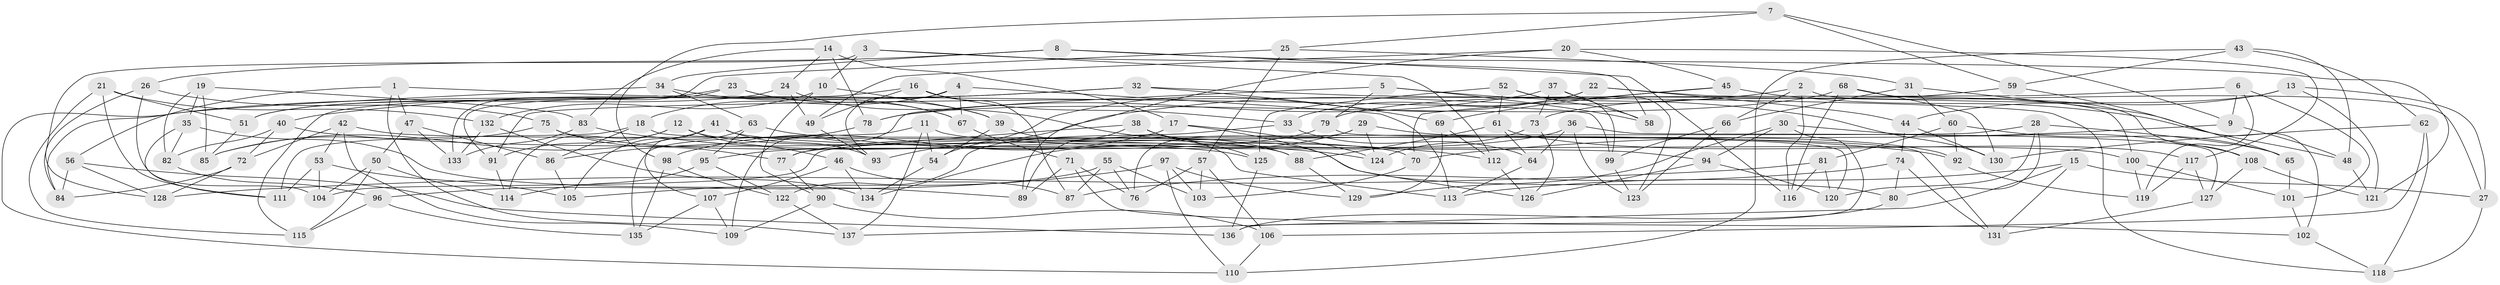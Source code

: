 // coarse degree distribution, {6: 0.6144578313253012, 4: 0.3373493975903614, 5: 0.03614457831325301, 3: 0.012048192771084338}
// Generated by graph-tools (version 1.1) at 2025/52/02/27/25 19:52:33]
// undirected, 137 vertices, 274 edges
graph export_dot {
graph [start="1"]
  node [color=gray90,style=filled];
  1;
  2;
  3;
  4;
  5;
  6;
  7;
  8;
  9;
  10;
  11;
  12;
  13;
  14;
  15;
  16;
  17;
  18;
  19;
  20;
  21;
  22;
  23;
  24;
  25;
  26;
  27;
  28;
  29;
  30;
  31;
  32;
  33;
  34;
  35;
  36;
  37;
  38;
  39;
  40;
  41;
  42;
  43;
  44;
  45;
  46;
  47;
  48;
  49;
  50;
  51;
  52;
  53;
  54;
  55;
  56;
  57;
  58;
  59;
  60;
  61;
  62;
  63;
  64;
  65;
  66;
  67;
  68;
  69;
  70;
  71;
  72;
  73;
  74;
  75;
  76;
  77;
  78;
  79;
  80;
  81;
  82;
  83;
  84;
  85;
  86;
  87;
  88;
  89;
  90;
  91;
  92;
  93;
  94;
  95;
  96;
  97;
  98;
  99;
  100;
  101;
  102;
  103;
  104;
  105;
  106;
  107;
  108;
  109;
  110;
  111;
  112;
  113;
  114;
  115;
  116;
  117;
  118;
  119;
  120;
  121;
  122;
  123;
  124;
  125;
  126;
  127;
  128;
  129;
  130;
  131;
  132;
  133;
  134;
  135;
  136;
  137;
  1 -- 99;
  1 -- 137;
  1 -- 56;
  1 -- 47;
  2 -- 27;
  2 -- 54;
  2 -- 66;
  2 -- 116;
  3 -- 84;
  3 -- 58;
  3 -- 10;
  3 -- 112;
  4 -- 67;
  4 -- 93;
  4 -- 113;
  4 -- 18;
  5 -- 109;
  5 -- 79;
  5 -- 130;
  5 -- 58;
  6 -- 9;
  6 -- 119;
  6 -- 101;
  6 -- 91;
  7 -- 9;
  7 -- 59;
  7 -- 25;
  7 -- 98;
  8 -- 26;
  8 -- 34;
  8 -- 121;
  8 -- 116;
  9 -- 70;
  9 -- 48;
  10 -- 39;
  10 -- 132;
  10 -- 90;
  11 -- 100;
  11 -- 54;
  11 -- 135;
  11 -- 137;
  12 -- 46;
  12 -- 91;
  12 -- 88;
  12 -- 114;
  13 -- 121;
  13 -- 44;
  13 -- 27;
  13 -- 73;
  14 -- 83;
  14 -- 78;
  14 -- 24;
  14 -- 17;
  15 -- 113;
  15 -- 137;
  15 -- 27;
  15 -- 131;
  16 -- 115;
  16 -- 49;
  16 -- 33;
  16 -- 87;
  17 -- 124;
  17 -- 126;
  17 -- 98;
  18 -- 131;
  18 -- 86;
  18 -- 111;
  19 -- 82;
  19 -- 83;
  19 -- 85;
  19 -- 35;
  20 -- 45;
  20 -- 49;
  20 -- 117;
  20 -- 89;
  21 -- 132;
  21 -- 111;
  21 -- 51;
  21 -- 115;
  22 -- 33;
  22 -- 44;
  22 -- 100;
  22 -- 93;
  23 -- 91;
  23 -- 67;
  23 -- 39;
  23 -- 51;
  24 -- 51;
  24 -- 88;
  24 -- 49;
  25 -- 133;
  25 -- 57;
  25 -- 31;
  26 -- 128;
  26 -- 104;
  26 -- 75;
  27 -- 118;
  28 -- 104;
  28 -- 65;
  28 -- 120;
  28 -- 80;
  29 -- 124;
  29 -- 134;
  29 -- 92;
  29 -- 76;
  30 -- 136;
  30 -- 108;
  30 -- 129;
  30 -- 94;
  31 -- 66;
  31 -- 60;
  31 -- 102;
  32 -- 69;
  32 -- 110;
  32 -- 40;
  32 -- 118;
  33 -- 64;
  33 -- 122;
  34 -- 67;
  34 -- 84;
  34 -- 63;
  35 -- 111;
  35 -- 82;
  35 -- 89;
  36 -- 123;
  36 -- 64;
  36 -- 127;
  36 -- 77;
  37 -- 78;
  37 -- 58;
  37 -- 73;
  37 -- 123;
  38 -- 80;
  38 -- 89;
  38 -- 125;
  38 -- 77;
  39 -- 54;
  39 -- 113;
  40 -- 82;
  40 -- 92;
  40 -- 72;
  41 -- 93;
  41 -- 107;
  41 -- 94;
  41 -- 85;
  42 -- 109;
  42 -- 70;
  42 -- 53;
  42 -- 72;
  43 -- 62;
  43 -- 59;
  43 -- 110;
  43 -- 48;
  44 -- 130;
  44 -- 74;
  45 -- 48;
  45 -- 70;
  45 -- 69;
  46 -- 107;
  46 -- 134;
  46 -- 87;
  47 -- 50;
  47 -- 86;
  47 -- 133;
  48 -- 121;
  49 -- 93;
  50 -- 115;
  50 -- 104;
  50 -- 114;
  51 -- 85;
  52 -- 99;
  52 -- 58;
  52 -- 125;
  52 -- 61;
  53 -- 104;
  53 -- 111;
  53 -- 105;
  54 -- 134;
  55 -- 76;
  55 -- 87;
  55 -- 96;
  55 -- 103;
  56 -- 136;
  56 -- 128;
  56 -- 84;
  57 -- 103;
  57 -- 106;
  57 -- 76;
  59 -- 65;
  59 -- 79;
  60 -- 92;
  60 -- 65;
  60 -- 81;
  61 -- 117;
  61 -- 88;
  61 -- 64;
  62 -- 130;
  62 -- 118;
  62 -- 106;
  63 -- 112;
  63 -- 95;
  63 -- 105;
  64 -- 113;
  65 -- 101;
  66 -- 123;
  66 -- 99;
  67 -- 71;
  68 -- 130;
  68 -- 78;
  68 -- 108;
  68 -- 116;
  69 -- 112;
  69 -- 129;
  70 -- 103;
  71 -- 76;
  71 -- 102;
  71 -- 89;
  72 -- 128;
  72 -- 84;
  73 -- 124;
  73 -- 126;
  74 -- 87;
  74 -- 131;
  74 -- 80;
  75 -- 125;
  75 -- 77;
  75 -- 85;
  77 -- 90;
  78 -- 86;
  79 -- 95;
  79 -- 120;
  80 -- 136;
  81 -- 128;
  81 -- 120;
  81 -- 116;
  82 -- 96;
  83 -- 124;
  83 -- 133;
  86 -- 105;
  88 -- 129;
  90 -- 106;
  90 -- 109;
  91 -- 114;
  92 -- 119;
  94 -- 126;
  94 -- 120;
  95 -- 122;
  95 -- 114;
  96 -- 115;
  96 -- 135;
  97 -- 129;
  97 -- 105;
  97 -- 103;
  97 -- 110;
  98 -- 122;
  98 -- 135;
  99 -- 123;
  100 -- 119;
  100 -- 101;
  101 -- 102;
  102 -- 118;
  106 -- 110;
  107 -- 109;
  107 -- 135;
  108 -- 127;
  108 -- 121;
  112 -- 126;
  117 -- 127;
  117 -- 119;
  122 -- 137;
  125 -- 136;
  127 -- 131;
  132 -- 134;
  132 -- 133;
}
